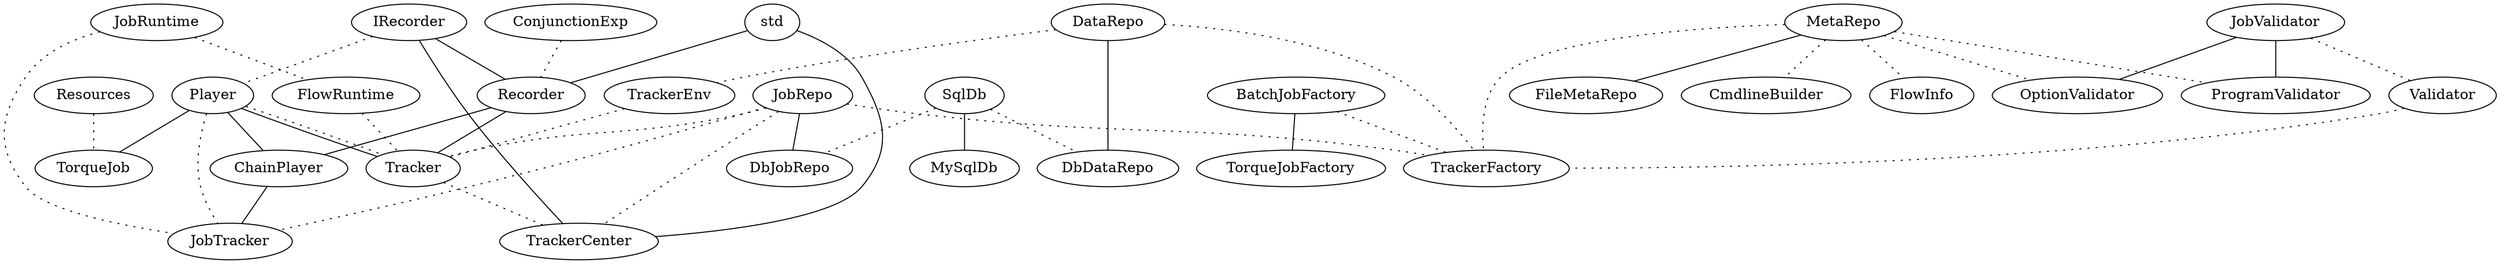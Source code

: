 graph G {
	Player -- ChainPlayer;
	Recorder -- ChainPlayer;
	DataRepo -- DbDataRepo;
	JobRepo -- DbJobRepo;
	MetaRepo -- FileMetaRepo;
	ChainPlayer -- JobTracker;
	SqlDb -- MySqlDb;
	JobValidator -- OptionValidator;
	JobValidator -- ProgramValidator;
	IRecorder -- Recorder;
	std -- Recorder;
	Player -- TorqueJob;
	BatchJobFactory -- TorqueJobFactory;
	Recorder -- Tracker;
	Player -- Tracker;
	IRecorder -- TrackerCenter;
	std -- TrackerCenter;
	Resources -- TorqueJob [style=dotted];
	JobRuntime -- JobTracker [style=dotted];
	SqlDb -- DbDataRepo [style=dotted];
	DataRepo -- TrackerFactory [style=dotted];
	FlowRuntime -- Tracker [style=dotted];
	MetaRepo -- ProgramValidator [style=dotted];
	JobRuntime -- FlowRuntime [style=dotted];
	Player -- JobTracker [style=dotted];
	JobValidator -- Validator [style=dotted];
	JobRepo -- TrackerFactory [style=dotted];
	DataRepo -- TrackerEnv [style=dotted];
	TrackerEnv -- Tracker [style=dotted];
	MetaRepo -- OptionValidator [style=dotted];
	SqlDb -- DbJobRepo [style=dotted];
	Validator -- TrackerFactory [style=dotted];
	JobRepo -- TrackerCenter [style=dotted];
	ConjunctionExp -- Recorder [style=dotted];
	JobRepo -- JobTracker [style=dotted];
	MetaRepo -- CmdlineBuilder [style=dotted];
	BatchJobFactory -- TrackerFactory [style=dotted];
	JobRepo -- Tracker [style=dotted];
	Player -- Tracker [style=dotted];
	IRecorder -- Player [style=dotted];
	MetaRepo -- FlowInfo [style=dotted];
	MetaRepo -- TrackerFactory [style=dotted];
	Tracker -- TrackerCenter [style=dotted];
}


